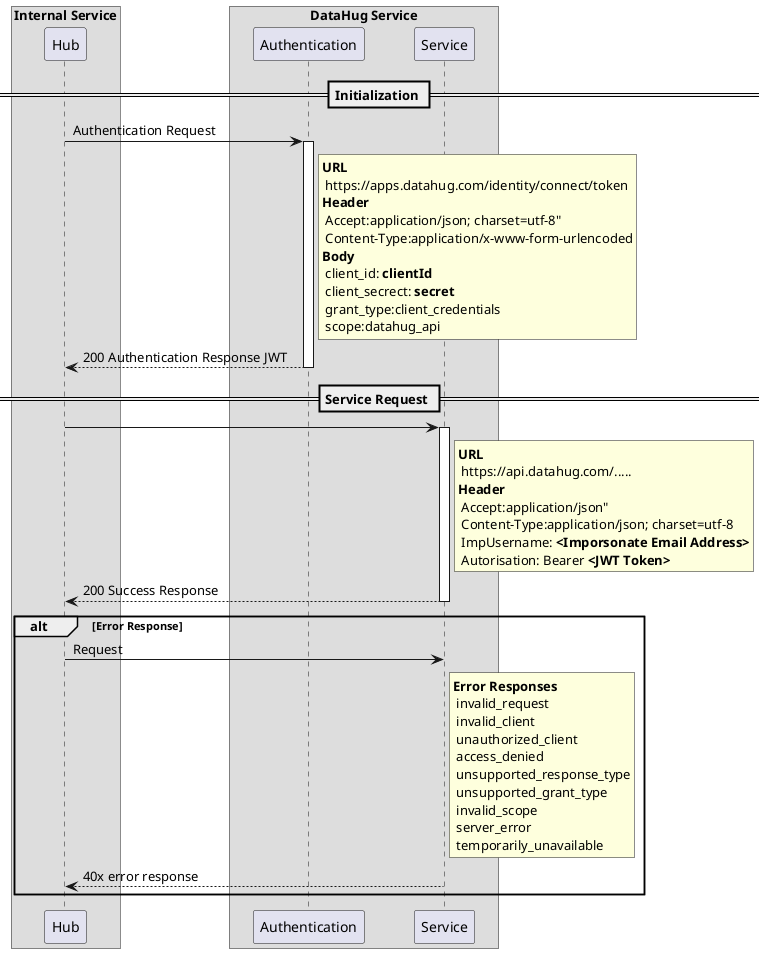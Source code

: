 @startuml

skinparam ParticipantPadding 20
skinparam BoxPadding 10

== Initialization ==

box "Internal Service" 
    participant Hub
end box

box "DataHug Service"
	participant Authentication
	participant Service
end box

Hub -> Authentication: Authentication Request
activate Authentication
rnote right Authentication
 **URL**
  https://apps.datahug.com/identity/connect/token
 **Header**
  Accept:application/json; charset=utf-8"
  Content-Type:application/x-www-form-urlencoded
 **Body**
  client_id: **clientId**
  client_secrect: **secret**
  grant_type:client_credentials
  scope:datahug_api
endrnote
return 200 Authentication Response JWT
deactivate Authentication

== Service Request ==

Hub -> Service : 
activate Service
rnote right Service
 **URL**
  https://api.datahug.com/.....
 **Header**
  Accept:application/json"
  Content-Type:application/json; charset=utf-8
  ImpUsername: **<Imporsonate Email Address>**
  Autorisation: Bearer **<JWT Token>**
endrnote
return 200 Success Response
deactivate Service

alt Error Response

Hub -> Service : Request
rnote right Service
 **Error Responses**
  invalid_request
  invalid_client
  unauthorized_client
  access_denied
  unsupported_response_type
  unsupported_grant_type
  invalid_scope
  server_error
  temporarily_unavailable
endrnote
return 40x error response

end
@enduml